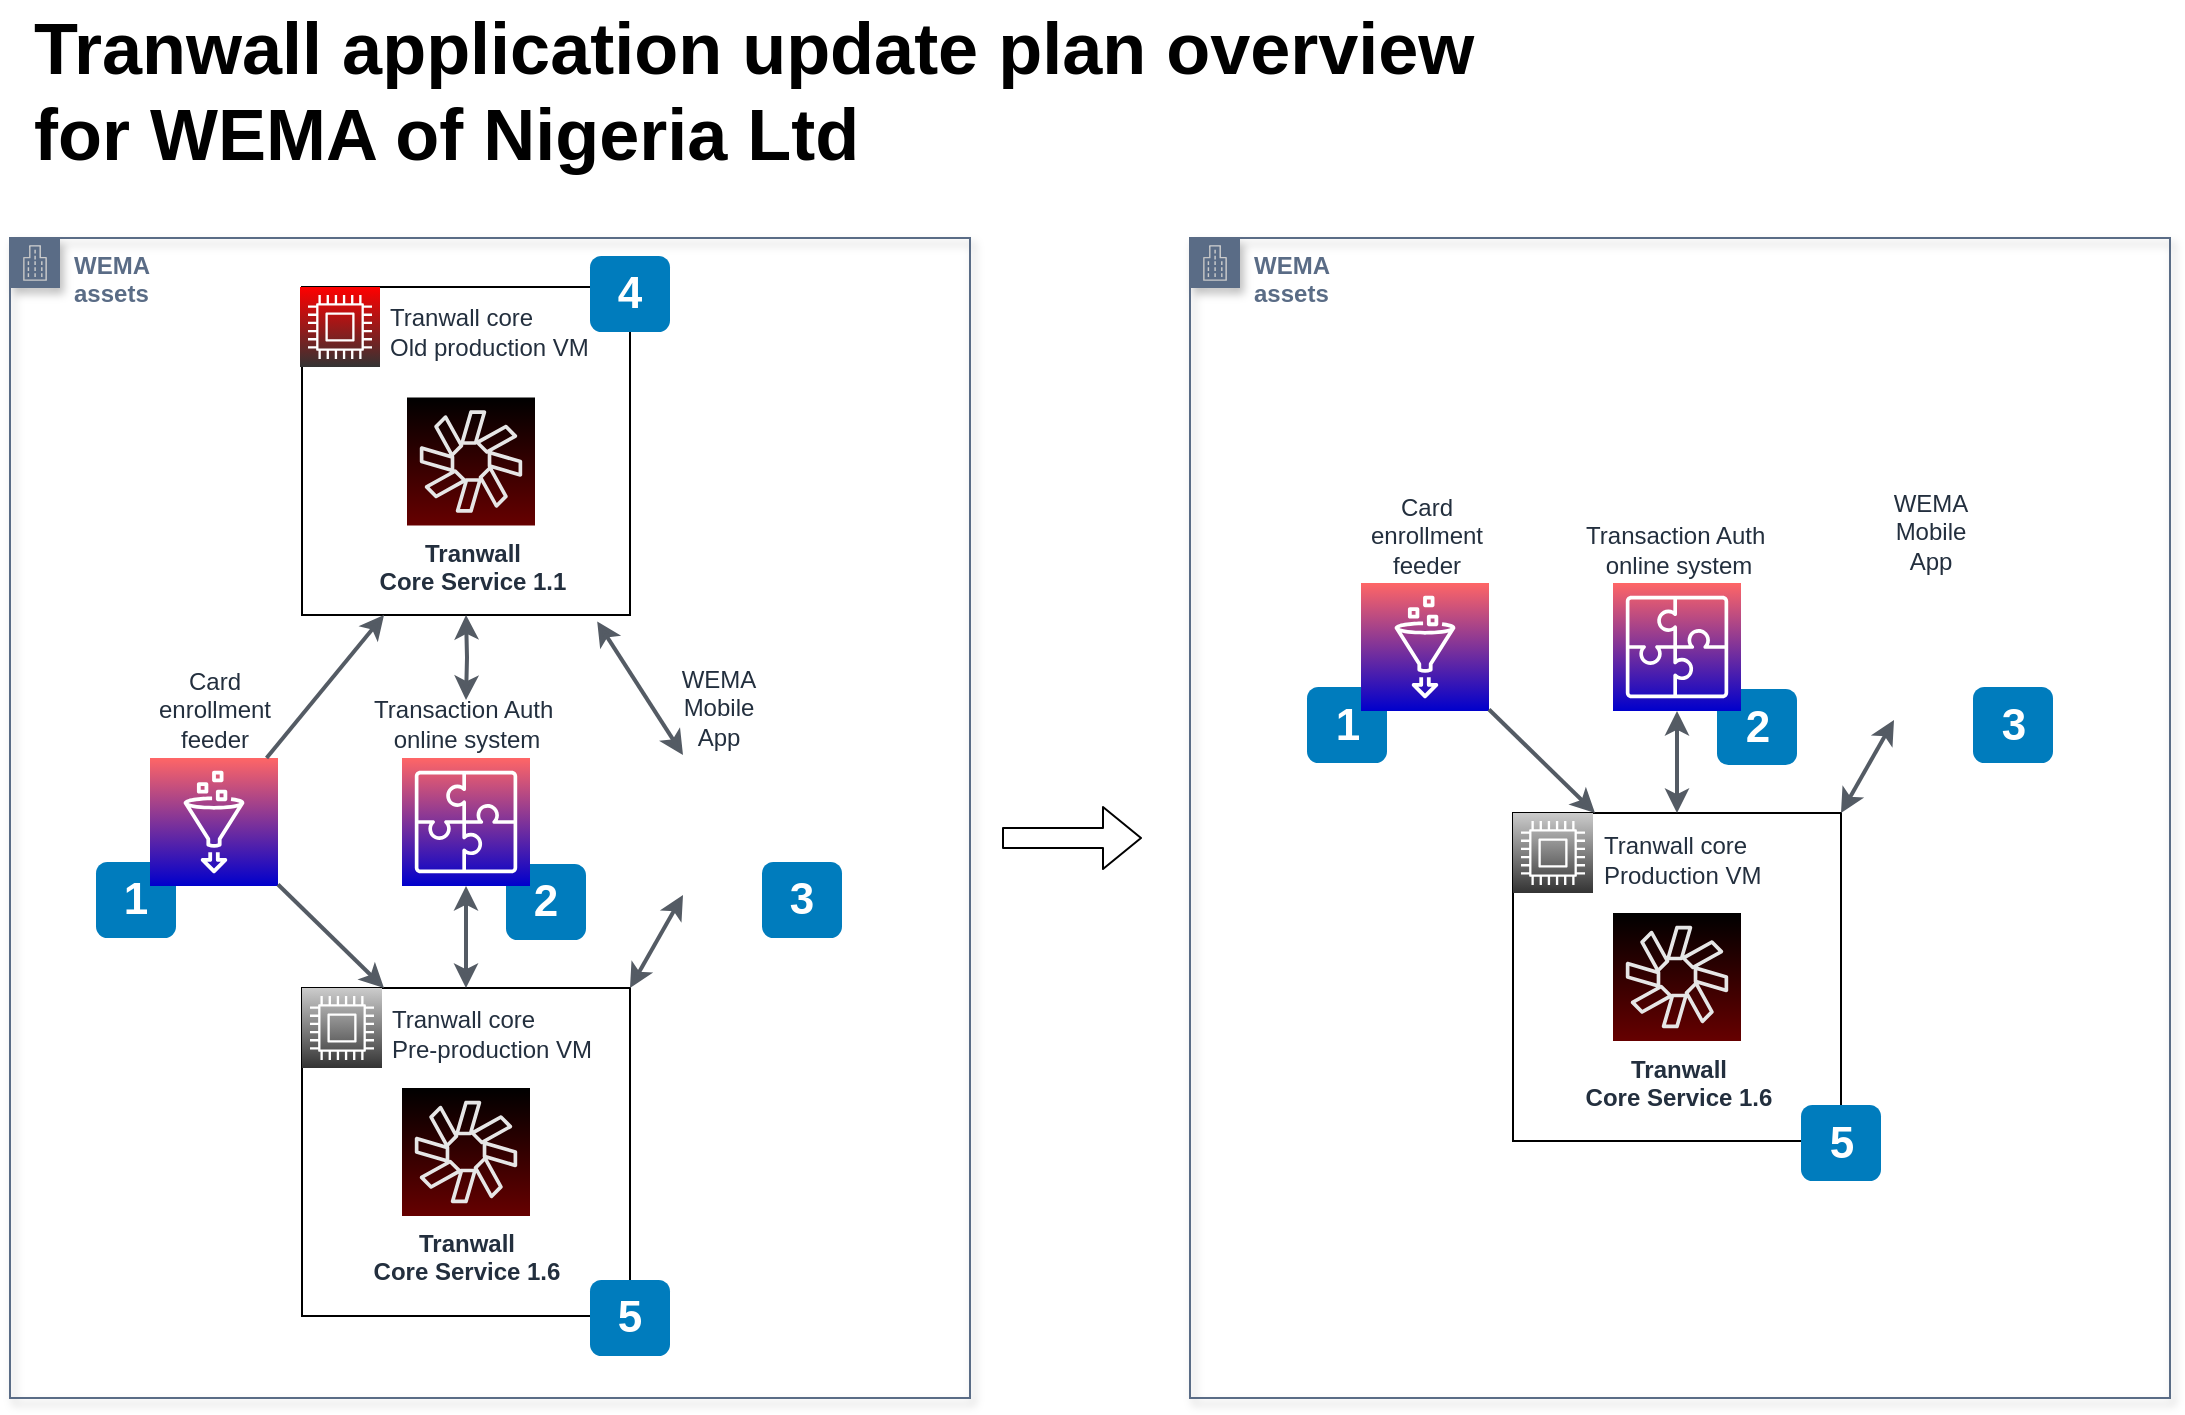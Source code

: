 <mxfile version="13.1.0" type="github">
  <diagram id="IBaJy11QaVMjjwJFgBuy" name="Page-1">
    <mxGraphModel dx="1035" dy="914" grid="1" gridSize="10" guides="1" tooltips="1" connect="1" arrows="1" fold="1" page="1" pageScale="1" pageWidth="1169" pageHeight="827" math="0" shadow="0">
      <root>
        <mxCell id="0" />
        <mxCell id="1" parent="0" />
        <mxCell id="nzf0ck4mSkzZNCcZiq0Q-44" value="WEMA&lt;br&gt;assets" style="points=[[0,0],[0.25,0],[0.5,0],[0.75,0],[1,0],[1,0.25],[1,0.5],[1,0.75],[1,1],[0.75,1],[0.5,1],[0.25,1],[0,1],[0,0.75],[0,0.5],[0,0.25]];outlineConnect=0;gradientColor=#ffffff;html=1;whiteSpace=wrap;fontSize=12;fontStyle=1;shape=mxgraph.aws4.group;grIcon=mxgraph.aws4.group_corporate_data_center;strokeColor=#5A6C86;fillColor=none;verticalAlign=top;align=left;spacingLeft=30;fontColor=#5A6C86;dashed=0;shadow=1;" parent="1" vertex="1">
          <mxGeometry x="40" y="159" width="480" height="580" as="geometry" />
        </mxCell>
        <mxCell id="nzf0ck4mSkzZNCcZiq0Q-11" value="" style="whiteSpace=wrap;html=1;dashed=0;fontColor=#AAB7B8;fontStyle=0;align=left;verticalAlign=top;strokeColor=#000000;fillColor=none;gradientColor=none;spacingLeft=30;aspect=fixed;" parent="1" vertex="1">
          <mxGeometry x="186" y="183.5" width="164" height="164" as="geometry" />
        </mxCell>
        <mxCell id="nzf0ck4mSkzZNCcZiq0Q-15" value="2" style="rounded=1;whiteSpace=wrap;html=1;fillColor=#007CBD;strokeColor=none;fontColor=#FFFFFF;fontStyle=1;fontSize=22;" parent="1" vertex="1">
          <mxGeometry x="288" y="472" width="40" height="38" as="geometry" />
        </mxCell>
        <mxCell id="nzf0ck4mSkzZNCcZiq0Q-46" value="WEMA&lt;br&gt;assets" style="points=[[0,0],[0.25,0],[0.5,0],[0.75,0],[1,0],[1,0.25],[1,0.5],[1,0.75],[1,1],[0.75,1],[0.5,1],[0.25,1],[0,1],[0,0.75],[0,0.5],[0,0.25]];outlineConnect=0;gradientColor=#ffffff;html=1;whiteSpace=wrap;fontSize=12;fontStyle=1;shape=mxgraph.aws4.group;grIcon=mxgraph.aws4.group_corporate_data_center;strokeColor=#5A6C86;fillColor=none;verticalAlign=top;align=left;spacingLeft=30;fontColor=#5A6C86;dashed=0;shadow=1;" parent="1" vertex="1">
          <mxGeometry x="630" y="159" width="490" height="580" as="geometry" />
        </mxCell>
        <mxCell id="nzf0ck4mSkzZNCcZiq0Q-2" value="Tranwall application update plan overview &lt;br&gt;for WEMA of Nigeria Ltd&lt;div style=&quot;font-size: 36px&quot;&gt;&lt;/div&gt;" style="text;html=1;resizable=0;points=[];autosize=1;align=left;verticalAlign=top;spacingTop=-4;fontSize=36;fontStyle=1" parent="1" vertex="1">
          <mxGeometry x="50" y="40" width="740" height="90" as="geometry" />
        </mxCell>
        <mxCell id="nzf0ck4mSkzZNCcZiq0Q-4" value="" style="whiteSpace=wrap;html=1;dashed=0;fontColor=#AAB7B8;fontStyle=0;align=left;verticalAlign=top;strokeColor=#000000;fillColor=none;gradientColor=none;spacingLeft=30;aspect=fixed;" parent="1" vertex="1">
          <mxGeometry x="186" y="534" width="164" height="164" as="geometry" />
        </mxCell>
        <mxCell id="nzf0ck4mSkzZNCcZiq0Q-5" value="Tranwall core&lt;br&gt;&lt;span style=&quot;text-align: left&quot;&gt;Pre-production VM&lt;br&gt;&lt;/span&gt;" style="outlineConnect=0;fontColor=#232F3E;gradientColor=#CCCCCC;gradientDirection=north;fillColor=#333333;strokeColor=#ffffff;dashed=0;verticalLabelPosition=middle;verticalAlign=middle;align=left;html=1;fontSize=12;fontStyle=0;aspect=fixed;shape=mxgraph.aws4.resourceIcon;resIcon=mxgraph.aws4.compute;labelPosition=right;spacing=5;spacingBottom=-6;" parent="1" vertex="1">
          <mxGeometry x="186" y="534" width="40" height="40" as="geometry" />
        </mxCell>
        <mxCell id="nzf0ck4mSkzZNCcZiq0Q-7" value="4" style="rounded=1;whiteSpace=wrap;html=1;fillColor=#007CBD;strokeColor=none;fontColor=#FFFFFF;fontStyle=1;fontSize=22;" parent="1" vertex="1">
          <mxGeometry x="330" y="168" width="40" height="38" as="geometry" />
        </mxCell>
        <mxCell id="nzf0ck4mSkzZNCcZiq0Q-8" value="&lt;span style=&quot;text-align: left&quot;&gt;&lt;b&gt;Tranwall&lt;br&gt;Core Service 1.6&lt;/b&gt;&lt;/span&gt;" style="outlineConnect=0;fontColor=#232F3E;gradientColor=#000000;gradientDirection=north;fillColor=#660000;strokeColor=#E6E6E6;dashed=0;verticalLabelPosition=bottom;verticalAlign=top;align=center;html=1;fontSize=12;fontStyle=0;aspect=fixed;shape=mxgraph.aws4.resourceIcon;resIcon=mxgraph.aws4.chime;shadow=0;" parent="1" vertex="1">
          <mxGeometry x="236" y="584" width="64" height="64" as="geometry" />
        </mxCell>
        <mxCell id="nzf0ck4mSkzZNCcZiq0Q-10" value="1" style="rounded=1;whiteSpace=wrap;html=1;fillColor=#007CBD;strokeColor=none;fontColor=#FFFFFF;fontStyle=1;fontSize=22;" parent="1" vertex="1">
          <mxGeometry x="83" y="471" width="40" height="38" as="geometry" />
        </mxCell>
        <mxCell id="nzf0ck4mSkzZNCcZiq0Q-13" value="Tranwall core&lt;br&gt;&lt;span style=&quot;text-align: left&quot;&gt;Old production VM&lt;br&gt;&lt;/span&gt;" style="outlineConnect=0;fontColor=#232F3E;gradientColor=#FF0000;gradientDirection=north;fillColor=#333333;strokeColor=#ffffff;dashed=0;verticalLabelPosition=middle;verticalAlign=middle;align=left;html=1;fontSize=12;fontStyle=0;aspect=fixed;shape=mxgraph.aws4.resourceIcon;resIcon=mxgraph.aws4.compute;labelPosition=right;spacing=5;spacingBottom=-5;" parent="1" vertex="1">
          <mxGeometry x="185" y="183.5" width="40" height="40" as="geometry" />
        </mxCell>
        <mxCell id="nzf0ck4mSkzZNCcZiq0Q-16" value="Transaction Auth&amp;nbsp;&lt;br&gt;online system" style="outlineConnect=0;fontColor=#232F3E;gradientColor=#FF6666;gradientDirection=north;fillColor=#0000CC;strokeColor=#ffffff;dashed=0;verticalLabelPosition=top;verticalAlign=bottom;align=center;html=1;fontSize=12;fontStyle=0;aspect=fixed;shape=mxgraph.aws4.resourceIcon;resIcon=mxgraph.aws4.application_integration;labelPosition=center;" parent="1" vertex="1">
          <mxGeometry x="236" y="419" width="64" height="64" as="geometry" />
        </mxCell>
        <mxCell id="nzf0ck4mSkzZNCcZiq0Q-18" value="" style="edgeStyle=orthogonalEdgeStyle;rounded=0;orthogonalLoop=1;jettySize=auto;html=1;strokeColor=#545B64;strokeWidth=2;endFill=1;endArrow=classic;startArrow=classic;startFill=1;entryX=0.5;entryY=1;entryDx=0;entryDy=0;" parent="1" edge="1" target="nzf0ck4mSkzZNCcZiq0Q-11">
          <mxGeometry relative="1" as="geometry">
            <mxPoint x="268" y="390" as="sourcePoint" />
            <mxPoint x="210" y="348" as="targetPoint" />
            <Array as="points" />
          </mxGeometry>
        </mxCell>
        <mxCell id="nzf0ck4mSkzZNCcZiq0Q-20" value="&lt;span style=&quot;text-align: left&quot;&gt;&lt;b&gt;Tranwall&lt;br&gt;Core Service 1.1&lt;/b&gt;&lt;/span&gt;" style="outlineConnect=0;fontColor=#232F3E;gradientColor=#000000;gradientDirection=north;fillColor=#660000;strokeColor=#E6E6E6;dashed=0;verticalLabelPosition=bottom;verticalAlign=top;align=center;html=1;fontSize=12;fontStyle=0;aspect=fixed;shape=mxgraph.aws4.resourceIcon;resIcon=mxgraph.aws4.chime;shadow=0;" parent="1" vertex="1">
          <mxGeometry x="238.5" y="238.75" width="64" height="64" as="geometry" />
        </mxCell>
        <mxCell id="nzf0ck4mSkzZNCcZiq0Q-23" value="3" style="rounded=1;whiteSpace=wrap;html=1;fillColor=#007CBD;strokeColor=none;fontColor=#FFFFFF;fontStyle=1;fontSize=22;" parent="1" vertex="1">
          <mxGeometry x="416" y="471" width="40" height="38" as="geometry" />
        </mxCell>
        <mxCell id="nzf0ck4mSkzZNCcZiq0Q-28" value="" style="rounded=0;orthogonalLoop=1;jettySize=auto;html=1;strokeColor=#545B64;strokeWidth=2;endFill=1;endArrow=classic;startArrow=classic;startFill=1;entryX=0.9;entryY=1.02;entryDx=0;entryDy=0;entryPerimeter=0;exitX=0.25;exitY=0;exitDx=0;exitDy=0;" parent="1" target="nzf0ck4mSkzZNCcZiq0Q-11" edge="1" source="bFQa1tYsNeAtM3Lu0oPh-5">
          <mxGeometry relative="1" as="geometry">
            <mxPoint x="100" y="460" as="sourcePoint" />
            <mxPoint x="233.034" y="616.5" as="targetPoint" />
          </mxGeometry>
        </mxCell>
        <mxCell id="nzf0ck4mSkzZNCcZiq0Q-48" value="" style="shape=flexArrow;endArrow=classic;html=1;" parent="1" edge="1">
          <mxGeometry width="50" height="50" relative="1" as="geometry">
            <mxPoint x="536" y="459" as="sourcePoint" />
            <mxPoint x="606" y="459" as="targetPoint" />
          </mxGeometry>
        </mxCell>
        <mxCell id="bFQa1tYsNeAtM3Lu0oPh-5" value="WEMA&lt;br&gt;Mobile&lt;br&gt;App" style="shape=image;html=1;verticalAlign=bottom;verticalLabelPosition=top;imageAspect=0;aspect=fixed;image=https://cdn0.iconfinder.com/data/icons/business-660/512/283_Mobile_mobile_money_mobile_payment-128.png;dashed=0;fontColor=#232F3E;fontStyle=0;strokeColor=#ffffff;fillColor=#0000CC;gradientColor=#FF6666;gradientDirection=north;labelPosition=center;align=center;" vertex="1" parent="1">
          <mxGeometry x="359" y="417.5" width="70" height="70" as="geometry" />
        </mxCell>
        <mxCell id="bFQa1tYsNeAtM3Lu0oPh-6" value="5" style="rounded=1;whiteSpace=wrap;html=1;fillColor=#007CBD;strokeColor=none;fontColor=#FFFFFF;fontStyle=1;fontSize=22;" vertex="1" parent="1">
          <mxGeometry x="330" y="680" width="40" height="38" as="geometry" />
        </mxCell>
        <mxCell id="nzf0ck4mSkzZNCcZiq0Q-24" value="Card &lt;br&gt;enrollment&lt;br&gt;feeder" style="outlineConnect=0;fontColor=#232F3E;gradientColor=#FF6666;gradientDirection=north;fillColor=#0000CC;strokeColor=#ffffff;dashed=0;verticalLabelPosition=top;verticalAlign=bottom;align=center;html=1;fontSize=12;fontStyle=0;aspect=fixed;shape=mxgraph.aws4.resourceIcon;resIcon=mxgraph.aws4.glue;labelPosition=center;" parent="1" vertex="1">
          <mxGeometry x="110" y="419" width="64" height="64" as="geometry" />
        </mxCell>
        <mxCell id="bFQa1tYsNeAtM3Lu0oPh-10" value="" style="rounded=0;orthogonalLoop=1;jettySize=auto;html=1;strokeColor=#545B64;strokeWidth=2;endFill=1;endArrow=classic;startArrow=none;startFill=0;entryX=0.25;entryY=1;entryDx=0;entryDy=0;" edge="1" parent="1" source="nzf0ck4mSkzZNCcZiq0Q-24" target="nzf0ck4mSkzZNCcZiq0Q-11">
          <mxGeometry relative="1" as="geometry">
            <mxPoint x="390" y="429.5" as="sourcePoint" />
            <mxPoint x="343.6" y="360.78" as="targetPoint" />
          </mxGeometry>
        </mxCell>
        <mxCell id="bFQa1tYsNeAtM3Lu0oPh-11" value="" style="rounded=0;orthogonalLoop=1;jettySize=auto;html=1;strokeColor=#545B64;strokeWidth=2;endFill=1;endArrow=classic;startArrow=none;startFill=0;entryX=0.25;entryY=0;entryDx=0;entryDy=0;" edge="1" parent="1" source="nzf0ck4mSkzZNCcZiq0Q-24" target="nzf0ck4mSkzZNCcZiq0Q-4">
          <mxGeometry relative="1" as="geometry">
            <mxPoint x="178.28" y="429" as="sourcePoint" />
            <mxPoint x="237" y="357.5" as="targetPoint" />
          </mxGeometry>
        </mxCell>
        <mxCell id="bFQa1tYsNeAtM3Lu0oPh-12" value="" style="edgeStyle=orthogonalEdgeStyle;rounded=0;orthogonalLoop=1;jettySize=auto;html=1;strokeColor=#545B64;strokeWidth=2;endFill=1;endArrow=classic;startArrow=classic;startFill=1;exitX=0.5;exitY=0;exitDx=0;exitDy=0;" edge="1" parent="1" source="nzf0ck4mSkzZNCcZiq0Q-4" target="nzf0ck4mSkzZNCcZiq0Q-16">
          <mxGeometry relative="1" as="geometry">
            <mxPoint x="278" y="400" as="sourcePoint" />
            <mxPoint x="278" y="357.5" as="targetPoint" />
            <Array as="points" />
          </mxGeometry>
        </mxCell>
        <mxCell id="bFQa1tYsNeAtM3Lu0oPh-13" value="" style="rounded=0;orthogonalLoop=1;jettySize=auto;html=1;strokeColor=#545B64;strokeWidth=2;endFill=1;endArrow=classic;startArrow=classic;startFill=1;entryX=1;entryY=0;entryDx=0;entryDy=0;exitX=0.25;exitY=1;exitDx=0;exitDy=0;" edge="1" parent="1" source="bFQa1tYsNeAtM3Lu0oPh-5" target="nzf0ck4mSkzZNCcZiq0Q-4">
          <mxGeometry relative="1" as="geometry">
            <mxPoint x="390" y="429.5" as="sourcePoint" />
            <mxPoint x="343.6" y="360.78" as="targetPoint" />
          </mxGeometry>
        </mxCell>
        <mxCell id="bFQa1tYsNeAtM3Lu0oPh-14" value="2" style="rounded=1;whiteSpace=wrap;html=1;fillColor=#007CBD;strokeColor=none;fontColor=#FFFFFF;fontStyle=1;fontSize=22;" vertex="1" parent="1">
          <mxGeometry x="893.5" y="384.5" width="40" height="38" as="geometry" />
        </mxCell>
        <mxCell id="bFQa1tYsNeAtM3Lu0oPh-15" value="" style="whiteSpace=wrap;html=1;dashed=0;fontColor=#AAB7B8;fontStyle=0;align=left;verticalAlign=top;strokeColor=#000000;fillColor=none;gradientColor=none;spacingLeft=30;aspect=fixed;" vertex="1" parent="1">
          <mxGeometry x="791.5" y="446.5" width="164" height="164" as="geometry" />
        </mxCell>
        <mxCell id="bFQa1tYsNeAtM3Lu0oPh-16" value="Tranwall core&lt;br&gt;&lt;span style=&quot;text-align: left&quot;&gt;Production VM&lt;br&gt;&lt;/span&gt;" style="outlineConnect=0;fontColor=#232F3E;gradientColor=#CCCCCC;gradientDirection=north;fillColor=#333333;strokeColor=#ffffff;dashed=0;verticalLabelPosition=middle;verticalAlign=middle;align=left;html=1;fontSize=12;fontStyle=0;aspect=fixed;shape=mxgraph.aws4.resourceIcon;resIcon=mxgraph.aws4.compute;labelPosition=right;spacing=5;spacingBottom=-6;" vertex="1" parent="1">
          <mxGeometry x="791.5" y="446.5" width="40" height="40" as="geometry" />
        </mxCell>
        <mxCell id="bFQa1tYsNeAtM3Lu0oPh-17" value="&lt;span style=&quot;text-align: left&quot;&gt;&lt;b&gt;Tranwall&lt;br&gt;Core Service 1.6&lt;/b&gt;&lt;/span&gt;" style="outlineConnect=0;fontColor=#232F3E;gradientColor=#000000;gradientDirection=north;fillColor=#660000;strokeColor=#E6E6E6;dashed=0;verticalLabelPosition=bottom;verticalAlign=top;align=center;html=1;fontSize=12;fontStyle=0;aspect=fixed;shape=mxgraph.aws4.resourceIcon;resIcon=mxgraph.aws4.chime;shadow=0;" vertex="1" parent="1">
          <mxGeometry x="841.5" y="496.5" width="64" height="64" as="geometry" />
        </mxCell>
        <mxCell id="bFQa1tYsNeAtM3Lu0oPh-18" value="1" style="rounded=1;whiteSpace=wrap;html=1;fillColor=#007CBD;strokeColor=none;fontColor=#FFFFFF;fontStyle=1;fontSize=22;" vertex="1" parent="1">
          <mxGeometry x="688.5" y="383.5" width="40" height="38" as="geometry" />
        </mxCell>
        <mxCell id="bFQa1tYsNeAtM3Lu0oPh-19" value="Transaction Auth&amp;nbsp;&lt;br&gt;online system" style="outlineConnect=0;fontColor=#232F3E;gradientColor=#FF6666;gradientDirection=north;fillColor=#0000CC;strokeColor=#ffffff;dashed=0;verticalLabelPosition=top;verticalAlign=bottom;align=center;html=1;fontSize=12;fontStyle=0;aspect=fixed;shape=mxgraph.aws4.resourceIcon;resIcon=mxgraph.aws4.application_integration;labelPosition=center;" vertex="1" parent="1">
          <mxGeometry x="841.5" y="331.5" width="64" height="64" as="geometry" />
        </mxCell>
        <mxCell id="bFQa1tYsNeAtM3Lu0oPh-20" value="3" style="rounded=1;whiteSpace=wrap;html=1;fillColor=#007CBD;strokeColor=none;fontColor=#FFFFFF;fontStyle=1;fontSize=22;" vertex="1" parent="1">
          <mxGeometry x="1021.5" y="383.5" width="40" height="38" as="geometry" />
        </mxCell>
        <mxCell id="bFQa1tYsNeAtM3Lu0oPh-21" value="WEMA&lt;br&gt;Mobile&lt;br&gt;App" style="shape=image;html=1;verticalAlign=bottom;verticalLabelPosition=top;imageAspect=0;aspect=fixed;image=https://cdn0.iconfinder.com/data/icons/business-660/512/283_Mobile_mobile_money_mobile_payment-128.png;dashed=0;fontColor=#232F3E;fontStyle=0;strokeColor=#ffffff;fillColor=#0000CC;gradientColor=#FF6666;gradientDirection=north;labelPosition=center;align=center;" vertex="1" parent="1">
          <mxGeometry x="964.5" y="330" width="70" height="70" as="geometry" />
        </mxCell>
        <mxCell id="bFQa1tYsNeAtM3Lu0oPh-22" value="5" style="rounded=1;whiteSpace=wrap;html=1;fillColor=#007CBD;strokeColor=none;fontColor=#FFFFFF;fontStyle=1;fontSize=22;" vertex="1" parent="1">
          <mxGeometry x="935.5" y="592.5" width="40" height="38" as="geometry" />
        </mxCell>
        <mxCell id="bFQa1tYsNeAtM3Lu0oPh-23" value="Card &lt;br&gt;enrollment&lt;br&gt;feeder" style="outlineConnect=0;fontColor=#232F3E;gradientColor=#FF6666;gradientDirection=north;fillColor=#0000CC;strokeColor=#ffffff;dashed=0;verticalLabelPosition=top;verticalAlign=bottom;align=center;html=1;fontSize=12;fontStyle=0;aspect=fixed;shape=mxgraph.aws4.resourceIcon;resIcon=mxgraph.aws4.glue;labelPosition=center;" vertex="1" parent="1">
          <mxGeometry x="715.5" y="331.5" width="64" height="64" as="geometry" />
        </mxCell>
        <mxCell id="bFQa1tYsNeAtM3Lu0oPh-24" value="" style="rounded=0;orthogonalLoop=1;jettySize=auto;html=1;strokeColor=#545B64;strokeWidth=2;endFill=1;endArrow=classic;startArrow=none;startFill=0;entryX=0.25;entryY=0;entryDx=0;entryDy=0;" edge="1" parent="1" source="bFQa1tYsNeAtM3Lu0oPh-23" target="bFQa1tYsNeAtM3Lu0oPh-15">
          <mxGeometry relative="1" as="geometry">
            <mxPoint x="783.78" y="341.5" as="sourcePoint" />
            <mxPoint x="842.5" y="270" as="targetPoint" />
          </mxGeometry>
        </mxCell>
        <mxCell id="bFQa1tYsNeAtM3Lu0oPh-25" value="" style="edgeStyle=orthogonalEdgeStyle;rounded=0;orthogonalLoop=1;jettySize=auto;html=1;strokeColor=#545B64;strokeWidth=2;endFill=1;endArrow=classic;startArrow=classic;startFill=1;exitX=0.5;exitY=0;exitDx=0;exitDy=0;" edge="1" parent="1" source="bFQa1tYsNeAtM3Lu0oPh-15" target="bFQa1tYsNeAtM3Lu0oPh-19">
          <mxGeometry relative="1" as="geometry">
            <mxPoint x="883.5" y="312.5" as="sourcePoint" />
            <mxPoint x="883.5" y="270" as="targetPoint" />
            <Array as="points" />
          </mxGeometry>
        </mxCell>
        <mxCell id="bFQa1tYsNeAtM3Lu0oPh-26" value="" style="rounded=0;orthogonalLoop=1;jettySize=auto;html=1;strokeColor=#545B64;strokeWidth=2;endFill=1;endArrow=classic;startArrow=classic;startFill=1;entryX=1;entryY=0;entryDx=0;entryDy=0;exitX=0.25;exitY=1;exitDx=0;exitDy=0;" edge="1" parent="1" source="bFQa1tYsNeAtM3Lu0oPh-21" target="bFQa1tYsNeAtM3Lu0oPh-15">
          <mxGeometry relative="1" as="geometry">
            <mxPoint x="995.5" y="342" as="sourcePoint" />
            <mxPoint x="949.1" y="273.28" as="targetPoint" />
          </mxGeometry>
        </mxCell>
      </root>
    </mxGraphModel>
  </diagram>
</mxfile>
